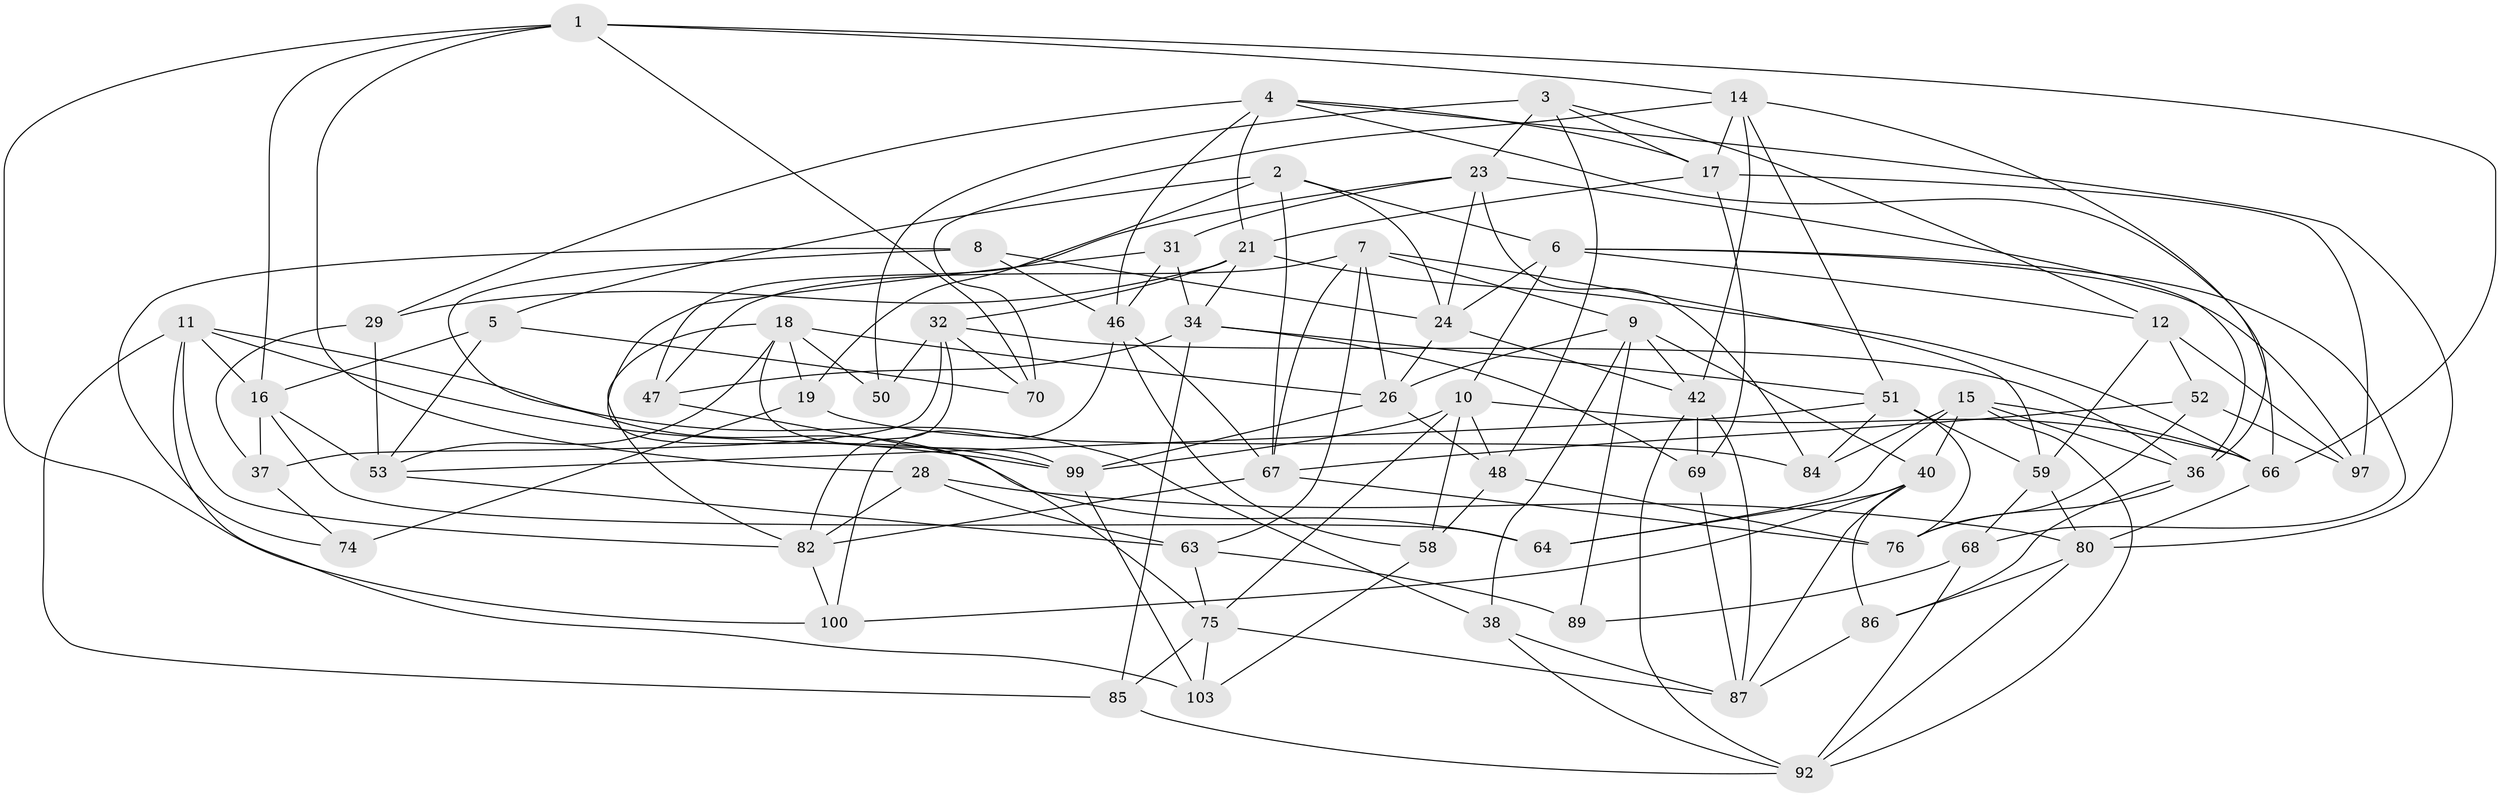 // Generated by graph-tools (version 1.1) at 2025/52/02/27/25 19:52:32]
// undirected, 63 vertices, 160 edges
graph export_dot {
graph [start="1"]
  node [color=gray90,style=filled];
  1 [super="+94"];
  2 [super="+95"];
  3 [super="+45"];
  4 [super="+73"];
  5;
  6 [super="+43"];
  7 [super="+13"];
  8;
  9 [super="+91"];
  10 [super="+25"];
  11 [super="+44"];
  12 [super="+20"];
  14 [super="+33"];
  15 [super="+35"];
  16 [super="+30"];
  17 [super="+27"];
  18 [super="+90"];
  19 [super="+22"];
  21 [super="+41"];
  23 [super="+54"];
  24 [super="+62"];
  26 [super="+39"];
  28;
  29;
  31;
  32 [super="+98"];
  34 [super="+77"];
  36 [super="+49"];
  37;
  38;
  40 [super="+55"];
  42 [super="+79"];
  46 [super="+65"];
  47;
  48 [super="+56"];
  50;
  51 [super="+61"];
  52;
  53 [super="+57"];
  58;
  59 [super="+60"];
  63 [super="+71"];
  64;
  66 [super="+81"];
  67 [super="+72"];
  68;
  69;
  70;
  74;
  75 [super="+83"];
  76 [super="+78"];
  80 [super="+88"];
  82 [super="+96"];
  84;
  85;
  86;
  87 [super="+93"];
  89;
  92 [super="+102"];
  97;
  99 [super="+101"];
  100;
  103;
  1 -- 14;
  1 -- 100;
  1 -- 66;
  1 -- 28;
  1 -- 70;
  1 -- 16;
  2 -- 19 [weight=2];
  2 -- 5;
  2 -- 67;
  2 -- 24;
  2 -- 6;
  3 -- 12;
  3 -- 50 [weight=2];
  3 -- 23;
  3 -- 48;
  3 -- 17;
  4 -- 21;
  4 -- 29;
  4 -- 80;
  4 -- 17;
  4 -- 66;
  4 -- 46;
  5 -- 70;
  5 -- 16;
  5 -- 53;
  6 -- 24;
  6 -- 10;
  6 -- 97;
  6 -- 68;
  6 -- 12;
  7 -- 67;
  7 -- 9;
  7 -- 26;
  7 -- 63;
  7 -- 59;
  7 -- 47;
  8 -- 74;
  8 -- 64;
  8 -- 46;
  8 -- 24;
  9 -- 38;
  9 -- 26;
  9 -- 42;
  9 -- 89;
  9 -- 40;
  10 -- 48;
  10 -- 58;
  10 -- 75;
  10 -- 99;
  10 -- 66;
  11 -- 38;
  11 -- 99;
  11 -- 16;
  11 -- 82;
  11 -- 85;
  11 -- 103;
  12 -- 97;
  12 -- 59 [weight=2];
  12 -- 52;
  14 -- 42;
  14 -- 17;
  14 -- 70;
  14 -- 51;
  14 -- 36;
  15 -- 92;
  15 -- 40;
  15 -- 64;
  15 -- 84;
  15 -- 36;
  15 -- 66;
  16 -- 64;
  16 -- 37;
  16 -- 53;
  17 -- 97;
  17 -- 69;
  17 -- 21;
  18 -- 50;
  18 -- 19;
  18 -- 26;
  18 -- 82;
  18 -- 53;
  18 -- 99;
  19 -- 74 [weight=2];
  19 -- 84;
  21 -- 32;
  21 -- 29;
  21 -- 66;
  21 -- 34;
  23 -- 31;
  23 -- 36;
  23 -- 47;
  23 -- 84;
  23 -- 24;
  24 -- 26;
  24 -- 42;
  26 -- 99;
  26 -- 48;
  28 -- 80;
  28 -- 82;
  28 -- 63;
  29 -- 53;
  29 -- 37;
  31 -- 99;
  31 -- 46;
  31 -- 34;
  32 -- 36;
  32 -- 50;
  32 -- 82;
  32 -- 37;
  32 -- 70;
  34 -- 69;
  34 -- 51;
  34 -- 85;
  34 -- 47;
  36 -- 86;
  36 -- 76;
  37 -- 74;
  38 -- 87;
  38 -- 92;
  40 -- 86;
  40 -- 100;
  40 -- 64;
  40 -- 87;
  42 -- 69;
  42 -- 92;
  42 -- 87;
  46 -- 100;
  46 -- 58;
  46 -- 67;
  47 -- 75;
  48 -- 76 [weight=2];
  48 -- 58;
  51 -- 53;
  51 -- 84;
  51 -- 59;
  51 -- 76;
  52 -- 67;
  52 -- 97;
  52 -- 76;
  53 -- 63;
  58 -- 103;
  59 -- 80;
  59 -- 68;
  63 -- 89 [weight=2];
  63 -- 75;
  66 -- 80;
  67 -- 82;
  67 -- 76;
  68 -- 89;
  68 -- 92;
  69 -- 87;
  75 -- 103;
  75 -- 85;
  75 -- 87;
  80 -- 86;
  80 -- 92;
  82 -- 100;
  85 -- 92;
  86 -- 87;
  99 -- 103;
}

